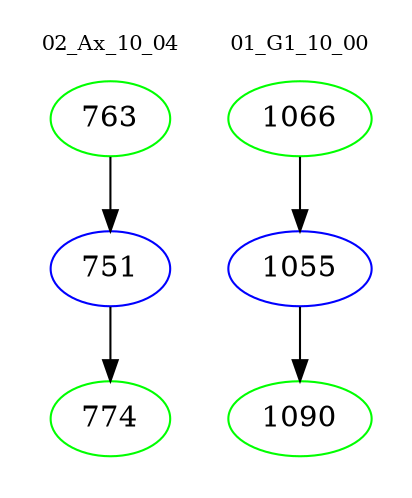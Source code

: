 digraph{
subgraph cluster_0 {
color = white
label = "02_Ax_10_04";
fontsize=10;
T0_763 [label="763", color="green"]
T0_763 -> T0_751 [color="black"]
T0_751 [label="751", color="blue"]
T0_751 -> T0_774 [color="black"]
T0_774 [label="774", color="green"]
}
subgraph cluster_1 {
color = white
label = "01_G1_10_00";
fontsize=10;
T1_1066 [label="1066", color="green"]
T1_1066 -> T1_1055 [color="black"]
T1_1055 [label="1055", color="blue"]
T1_1055 -> T1_1090 [color="black"]
T1_1090 [label="1090", color="green"]
}
}
